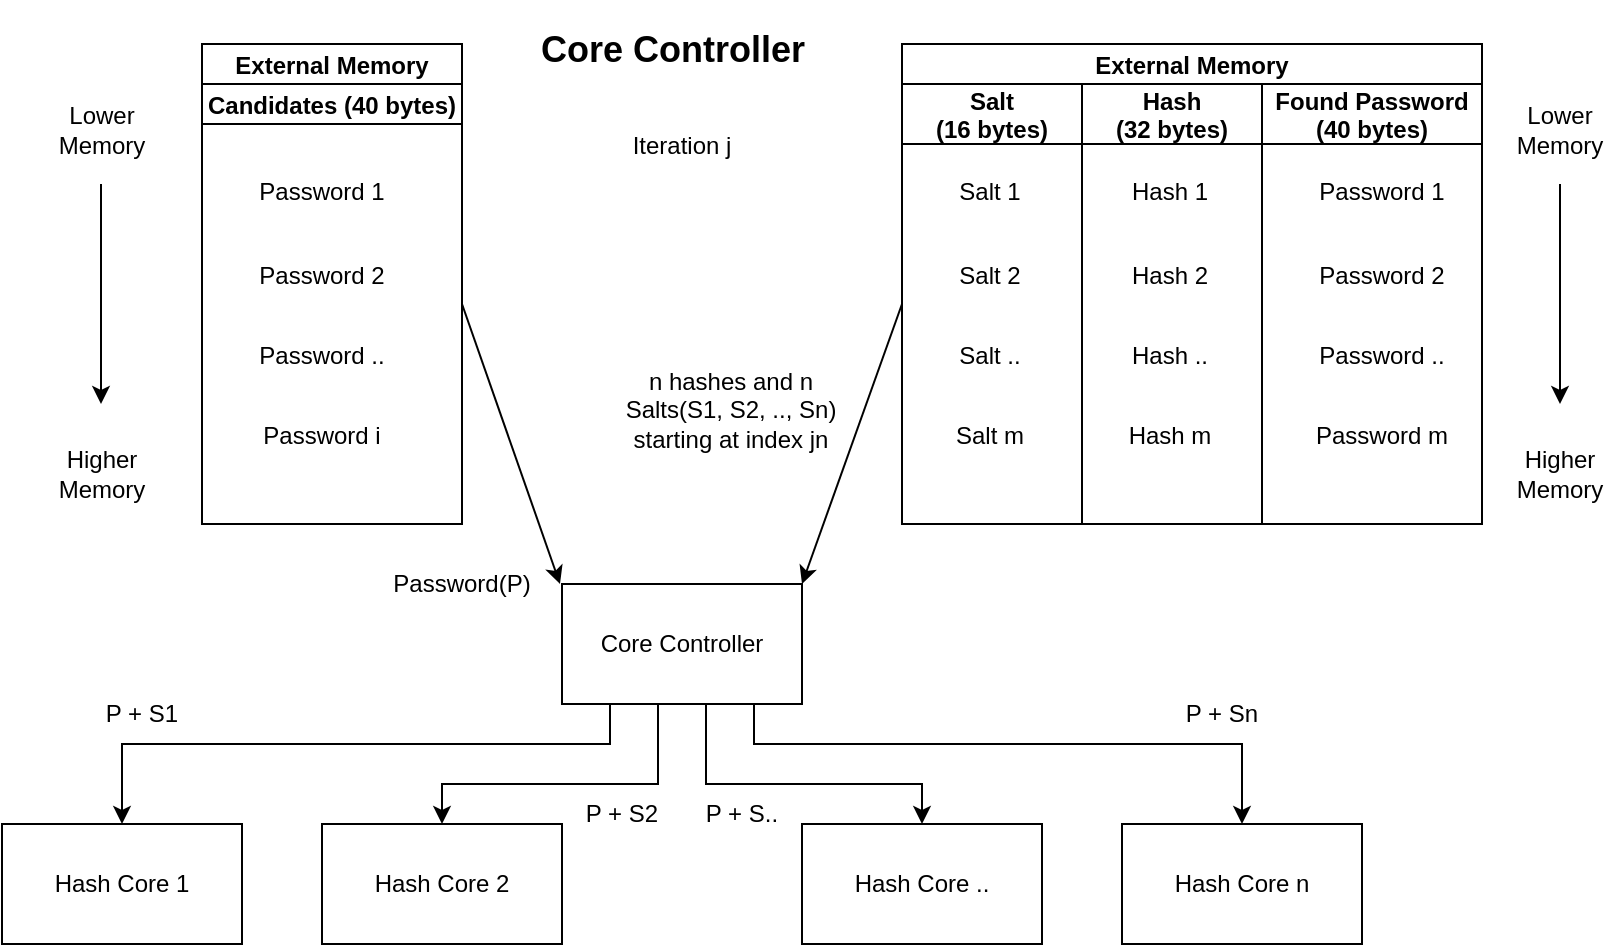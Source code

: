 <mxfile version="22.1.7" type="github">
  <diagram name="Page-1" id="oHbBpfMNV7-MWkwOHZMf">
    <mxGraphModel dx="1050" dy="654" grid="1" gridSize="10" guides="1" tooltips="1" connect="1" arrows="1" fold="1" page="1" pageScale="1" pageWidth="850" pageHeight="1100" math="0" shadow="0">
      <root>
        <mxCell id="0" />
        <mxCell id="1" parent="0" />
        <mxCell id="EGrysA47NTrs74HKjs9L-44" value="" style="edgeStyle=orthogonalEdgeStyle;rounded=0;orthogonalLoop=1;jettySize=auto;entryX=0.5;entryY=0;entryDx=0;entryDy=0;exitX=0.6;exitY=1;exitDx=0;exitDy=0;exitPerimeter=0;" parent="1" source="EGrysA47NTrs74HKjs9L-1" target="EGrysA47NTrs74HKjs9L-4" edge="1">
          <mxGeometry relative="1" as="geometry">
            <Array as="points">
              <mxPoint x="512" y="530" />
              <mxPoint x="620" y="530" />
            </Array>
            <mxPoint x="520" y="510" as="sourcePoint" />
          </mxGeometry>
        </mxCell>
        <mxCell id="EGrysA47NTrs74HKjs9L-45" value="" style="edgeStyle=orthogonalEdgeStyle;rounded=0;orthogonalLoop=1;jettySize=auto;entryX=0.5;entryY=0;entryDx=0;entryDy=0;exitX=0.2;exitY=1;exitDx=0;exitDy=0;exitPerimeter=0;" parent="1" source="EGrysA47NTrs74HKjs9L-1" target="EGrysA47NTrs74HKjs9L-2" edge="1">
          <mxGeometry relative="1" as="geometry">
            <mxPoint x="450" y="510" as="sourcePoint" />
            <mxPoint x="220" y="570" as="targetPoint" />
            <Array as="points">
              <mxPoint x="464" y="510" />
              <mxPoint x="220" y="510" />
            </Array>
          </mxGeometry>
        </mxCell>
        <mxCell id="EGrysA47NTrs74HKjs9L-46" value="" style="edgeStyle=orthogonalEdgeStyle;rounded=0;orthogonalLoop=1;jettySize=auto;entryX=0.5;entryY=0;entryDx=0;entryDy=0;exitX=0.8;exitY=1;exitDx=0;exitDy=0;exitPerimeter=0;" parent="1" source="EGrysA47NTrs74HKjs9L-1" target="EGrysA47NTrs74HKjs9L-5" edge="1">
          <mxGeometry relative="1" as="geometry">
            <Array as="points">
              <mxPoint x="536" y="510" />
              <mxPoint x="780" y="510" />
            </Array>
            <mxPoint x="550" y="510" as="sourcePoint" />
          </mxGeometry>
        </mxCell>
        <mxCell id="EGrysA47NTrs74HKjs9L-1" value="Core Controller" style="rounded=0;whiteSpace=wrap;points=[[0,0,0,0,0],[0,0.25,0,0,0],[0,0.5,0,0,0],[0,0.75,0,0,0],[0,1,0,0,0],[0.2,1,0,0,0],[0.25,0,0,0,0],[0.4,1,0,0,0],[0.5,0,0,0,0],[0.6,1,0,0,0],[0.75,0,0,0,0],[0.8,1,0,0,0],[1,0,0,0,0],[1,0.25,0,0,0],[1,0.5,0,0,0],[1,0.75,0,0,0],[1,1,0,0,0]];" parent="1" vertex="1">
          <mxGeometry x="440" y="430" width="120" height="60" as="geometry" />
        </mxCell>
        <mxCell id="EGrysA47NTrs74HKjs9L-2" value="Hash Core 1" style="rounded=0;whiteSpace=wrap;" parent="1" vertex="1">
          <mxGeometry x="160" y="550" width="120" height="60" as="geometry" />
        </mxCell>
        <mxCell id="EGrysA47NTrs74HKjs9L-3" value="Hash Core 2" style="rounded=0;whiteSpace=wrap;" parent="1" vertex="1">
          <mxGeometry x="320" y="550" width="120" height="60" as="geometry" />
        </mxCell>
        <mxCell id="EGrysA47NTrs74HKjs9L-4" value="Hash Core .." style="rounded=0;whiteSpace=wrap;" parent="1" vertex="1">
          <mxGeometry x="560" y="550" width="120" height="60" as="geometry" />
        </mxCell>
        <mxCell id="EGrysA47NTrs74HKjs9L-5" value="Hash Core n" style="rounded=0;whiteSpace=wrap;" parent="1" vertex="1">
          <mxGeometry x="720" y="550" width="120" height="60" as="geometry" />
        </mxCell>
        <mxCell id="EGrysA47NTrs74HKjs9L-10" value="" style="endArrow=classic;rounded=0;entryX=0.5;entryY=0;entryDx=0;entryDy=0;exitX=1;exitY=0.5;exitDx=0;exitDy=0;" parent="1" source="EGrysA47NTrs74HKjs9L-37" edge="1">
          <mxGeometry width="50" height="50" relative="1" as="geometry">
            <mxPoint x="439" y="360" as="sourcePoint" />
            <mxPoint x="439" y="430" as="targetPoint" />
            <Array as="points" />
          </mxGeometry>
        </mxCell>
        <mxCell id="EGrysA47NTrs74HKjs9L-11" value="Password(P)" style="text;strokeColor=none;fillColor=none;align=center;verticalAlign=middle;whiteSpace=wrap;rounded=0;" parent="1" vertex="1">
          <mxGeometry x="360" y="415" width="60" height="30" as="geometry" />
        </mxCell>
        <mxCell id="EGrysA47NTrs74HKjs9L-18" value="External Memory" style="swimlane;childLayout=stackLayout;resizeParent=1;resizeParentMax=0;startSize=20;" parent="1" vertex="1">
          <mxGeometry x="610" y="160" width="290" height="240" as="geometry">
            <mxRectangle x="60" y="20" width="70" height="30" as="alternateBounds" />
          </mxGeometry>
        </mxCell>
        <mxCell id="EGrysA47NTrs74HKjs9L-19" value="Salt&#xa;(16 bytes)" style="swimlane;startSize=30;" parent="EGrysA47NTrs74HKjs9L-18" vertex="1">
          <mxGeometry y="20" width="90" height="220" as="geometry" />
        </mxCell>
        <mxCell id="EGrysA47NTrs74HKjs9L-25" value="Salt 2" style="text;align=center;verticalAlign=middle;resizable=0;points=[];autosize=1;strokeColor=none;fillColor=none;" parent="EGrysA47NTrs74HKjs9L-19" vertex="1">
          <mxGeometry x="19" y="80" width="50" height="30" as="geometry" />
        </mxCell>
        <mxCell id="EGrysA47NTrs74HKjs9L-26" value="Salt .." style="text;align=center;verticalAlign=middle;resizable=0;points=[];autosize=1;strokeColor=none;fillColor=none;" parent="EGrysA47NTrs74HKjs9L-19" vertex="1">
          <mxGeometry x="19" y="120" width="50" height="30" as="geometry" />
        </mxCell>
        <mxCell id="EGrysA47NTrs74HKjs9L-27" value="Salt m" style="text;align=center;verticalAlign=middle;resizable=0;points=[];autosize=1;strokeColor=none;fillColor=none;" parent="EGrysA47NTrs74HKjs9L-19" vertex="1">
          <mxGeometry x="14" y="160" width="60" height="30" as="geometry" />
        </mxCell>
        <mxCell id="EGrysA47NTrs74HKjs9L-24" value="Salt 1" style="text;align=center;verticalAlign=middle;resizable=0;points=[];autosize=1;strokeColor=none;fillColor=none;" parent="EGrysA47NTrs74HKjs9L-19" vertex="1">
          <mxGeometry x="19" y="38" width="50" height="30" as="geometry" />
        </mxCell>
        <mxCell id="EGrysA47NTrs74HKjs9L-20" value="Hash&#xa;(32 bytes)" style="swimlane;startSize=30;" parent="EGrysA47NTrs74HKjs9L-18" vertex="1">
          <mxGeometry x="90" y="20" width="90" height="220" as="geometry" />
        </mxCell>
        <mxCell id="EGrysA47NTrs74HKjs9L-28" value="Hash 1" style="text;align=center;verticalAlign=middle;resizable=0;points=[];autosize=1;strokeColor=none;fillColor=none;" parent="EGrysA47NTrs74HKjs9L-20" vertex="1">
          <mxGeometry x="14" y="38" width="60" height="30" as="geometry" />
        </mxCell>
        <mxCell id="EGrysA47NTrs74HKjs9L-29" value="Hash 2" style="text;align=center;verticalAlign=middle;resizable=0;points=[];autosize=1;strokeColor=none;fillColor=none;" parent="EGrysA47NTrs74HKjs9L-20" vertex="1">
          <mxGeometry x="14" y="80" width="60" height="30" as="geometry" />
        </mxCell>
        <mxCell id="EGrysA47NTrs74HKjs9L-30" value="Hash .." style="text;align=center;verticalAlign=middle;resizable=0;points=[];autosize=1;strokeColor=none;fillColor=none;" parent="EGrysA47NTrs74HKjs9L-20" vertex="1">
          <mxGeometry x="14" y="120" width="60" height="30" as="geometry" />
        </mxCell>
        <mxCell id="EGrysA47NTrs74HKjs9L-31" value="Hash m" style="text;align=center;verticalAlign=middle;resizable=0;points=[];autosize=1;strokeColor=none;fillColor=none;" parent="EGrysA47NTrs74HKjs9L-20" vertex="1">
          <mxGeometry x="14" y="160" width="60" height="30" as="geometry" />
        </mxCell>
        <mxCell id="lWokgze52w8376lJkztv-2" value="Found Password&#xa;(40 bytes)" style="swimlane;startSize=30;" parent="EGrysA47NTrs74HKjs9L-18" vertex="1">
          <mxGeometry x="180" y="20" width="110" height="220" as="geometry" />
        </mxCell>
        <mxCell id="lWokgze52w8376lJkztv-3" value="Password 1" style="text;align=center;verticalAlign=middle;resizable=0;points=[];autosize=1;strokeColor=none;fillColor=none;" parent="lWokgze52w8376lJkztv-2" vertex="1">
          <mxGeometry x="15" y="38" width="90" height="30" as="geometry" />
        </mxCell>
        <mxCell id="lWokgze52w8376lJkztv-4" value="Password 2" style="text;align=center;verticalAlign=middle;resizable=0;points=[];autosize=1;strokeColor=none;fillColor=none;" parent="lWokgze52w8376lJkztv-2" vertex="1">
          <mxGeometry x="15" y="80" width="90" height="30" as="geometry" />
        </mxCell>
        <mxCell id="lWokgze52w8376lJkztv-5" value="Password .." style="text;align=center;verticalAlign=middle;resizable=0;points=[];autosize=1;strokeColor=none;fillColor=none;" parent="lWokgze52w8376lJkztv-2" vertex="1">
          <mxGeometry x="15" y="120" width="90" height="30" as="geometry" />
        </mxCell>
        <mxCell id="lWokgze52w8376lJkztv-6" value="Password m" style="text;align=center;verticalAlign=middle;resizable=0;points=[];autosize=1;strokeColor=none;fillColor=none;" parent="lWokgze52w8376lJkztv-2" vertex="1">
          <mxGeometry x="15" y="160" width="90" height="30" as="geometry" />
        </mxCell>
        <mxCell id="EGrysA47NTrs74HKjs9L-32" value="" style="endArrow=classic;rounded=0;exitX=0;exitY=0.5;exitDx=0;exitDy=0;entryX=1;entryY=0;entryDx=0;entryDy=0;" parent="1" source="EGrysA47NTrs74HKjs9L-19" target="EGrysA47NTrs74HKjs9L-1" edge="1">
          <mxGeometry width="50" height="50" relative="1" as="geometry">
            <mxPoint x="560" y="520" as="sourcePoint" />
            <mxPoint x="610" y="470" as="targetPoint" />
          </mxGeometry>
        </mxCell>
        <mxCell id="EGrysA47NTrs74HKjs9L-33" value="Lower Memory" style="text;strokeColor=none;fillColor=none;align=center;verticalAlign=middle;whiteSpace=wrap;rounded=0;" parent="1" vertex="1">
          <mxGeometry x="909" y="188" width="60" height="30" as="geometry" />
        </mxCell>
        <mxCell id="EGrysA47NTrs74HKjs9L-34" value="Higher Memory" style="text;strokeColor=none;fillColor=none;align=center;verticalAlign=middle;whiteSpace=wrap;rounded=0;" parent="1" vertex="1">
          <mxGeometry x="909" y="360" width="60" height="30" as="geometry" />
        </mxCell>
        <mxCell id="EGrysA47NTrs74HKjs9L-35" value="" style="endArrow=classic;rounded=0;" parent="1" edge="1">
          <mxGeometry width="50" height="50" relative="1" as="geometry">
            <mxPoint x="939" y="230" as="sourcePoint" />
            <mxPoint x="939" y="340" as="targetPoint" />
          </mxGeometry>
        </mxCell>
        <mxCell id="EGrysA47NTrs74HKjs9L-36" value="External Memory" style="swimlane;childLayout=stackLayout;resizeParent=1;resizeParentMax=0;startSize=20;" parent="1" vertex="1">
          <mxGeometry x="260" y="160" width="130" height="240" as="geometry" />
        </mxCell>
        <mxCell id="EGrysA47NTrs74HKjs9L-37" value="Candidates (40 bytes)" style="swimlane;startSize=20;" parent="EGrysA47NTrs74HKjs9L-36" vertex="1">
          <mxGeometry y="20" width="130" height="220" as="geometry" />
        </mxCell>
        <mxCell id="EGrysA47NTrs74HKjs9L-51" value="Password 1" style="text;align=center;verticalAlign=middle;resizable=0;points=[];autosize=1;strokeColor=none;fillColor=none;" parent="EGrysA47NTrs74HKjs9L-37" vertex="1">
          <mxGeometry x="15" y="38" width="90" height="30" as="geometry" />
        </mxCell>
        <mxCell id="EGrysA47NTrs74HKjs9L-52" value="Password 2" style="text;align=center;verticalAlign=middle;resizable=0;points=[];autosize=1;strokeColor=none;fillColor=none;" parent="EGrysA47NTrs74HKjs9L-37" vertex="1">
          <mxGeometry x="15" y="80" width="90" height="30" as="geometry" />
        </mxCell>
        <mxCell id="EGrysA47NTrs74HKjs9L-53" value="Password .." style="text;align=center;verticalAlign=middle;resizable=0;points=[];autosize=1;strokeColor=none;fillColor=none;" parent="EGrysA47NTrs74HKjs9L-37" vertex="1">
          <mxGeometry x="15" y="120" width="90" height="30" as="geometry" />
        </mxCell>
        <mxCell id="EGrysA47NTrs74HKjs9L-54" value="Password i" style="text;align=center;verticalAlign=middle;resizable=0;points=[];autosize=1;strokeColor=none;fillColor=none;" parent="EGrysA47NTrs74HKjs9L-37" vertex="1">
          <mxGeometry x="20" y="160" width="80" height="30" as="geometry" />
        </mxCell>
        <mxCell id="EGrysA47NTrs74HKjs9L-40" value="n hashes and n Salts(S1, S2, .., Sn) starting at index jn&#xa;" style="text;strokeColor=none;fillColor=none;align=center;verticalAlign=middle;whiteSpace=wrap;rounded=0;" parent="1" vertex="1">
          <mxGeometry x="469" y="310" width="111" height="80" as="geometry" />
        </mxCell>
        <mxCell id="EGrysA47NTrs74HKjs9L-47" value="Lower Memory" style="text;strokeColor=none;fillColor=none;align=center;verticalAlign=middle;whiteSpace=wrap;rounded=0;" parent="1" vertex="1">
          <mxGeometry x="180" y="188" width="60" height="30" as="geometry" />
        </mxCell>
        <mxCell id="EGrysA47NTrs74HKjs9L-49" value="Higher Memory" style="text;strokeColor=none;fillColor=none;align=center;verticalAlign=middle;whiteSpace=wrap;rounded=0;" parent="1" vertex="1">
          <mxGeometry x="180" y="360" width="60" height="30" as="geometry" />
        </mxCell>
        <mxCell id="EGrysA47NTrs74HKjs9L-50" value="" style="endArrow=classic;rounded=0;" parent="1" edge="1">
          <mxGeometry width="50" height="50" relative="1" as="geometry">
            <mxPoint x="209.5" y="230" as="sourcePoint" />
            <mxPoint x="209.5" y="340" as="targetPoint" />
          </mxGeometry>
        </mxCell>
        <mxCell id="EGrysA47NTrs74HKjs9L-55" value="P + S1" style="text;strokeColor=none;fillColor=none;align=center;verticalAlign=middle;whiteSpace=wrap;rounded=0;" parent="1" vertex="1">
          <mxGeometry x="200" y="480" width="60" height="30" as="geometry" />
        </mxCell>
        <mxCell id="EGrysA47NTrs74HKjs9L-56" value="P + S2" style="text;strokeColor=none;fillColor=none;align=center;verticalAlign=middle;whiteSpace=wrap;rounded=0;" parent="1" vertex="1">
          <mxGeometry x="440" y="530" width="60" height="30" as="geometry" />
        </mxCell>
        <mxCell id="EGrysA47NTrs74HKjs9L-57" value="P + S.." style="text;strokeColor=none;fillColor=none;align=center;verticalAlign=middle;whiteSpace=wrap;rounded=0;" parent="1" vertex="1">
          <mxGeometry x="500" y="530" width="60" height="30" as="geometry" />
        </mxCell>
        <mxCell id="EGrysA47NTrs74HKjs9L-58" value="P + Sn" style="text;strokeColor=none;fillColor=none;align=center;verticalAlign=middle;whiteSpace=wrap;rounded=0;" parent="1" vertex="1">
          <mxGeometry x="740" y="480" width="60" height="30" as="geometry" />
        </mxCell>
        <mxCell id="EGrysA47NTrs74HKjs9L-59" value="Iteration j" style="text;strokeColor=none;fillColor=none;align=center;verticalAlign=middle;whiteSpace=wrap;rounded=0;" parent="1" vertex="1">
          <mxGeometry x="450" y="180" width="100" height="62" as="geometry" />
        </mxCell>
        <mxCell id="tJDNGmxckIwDE3GRA1m3-1" value="" style="endArrow=classic;rounded=0;exitX=0.4;exitY=1;exitDx=0;exitDy=0;exitPerimeter=0;entryX=0.5;entryY=0;entryDx=0;entryDy=0;" parent="1" source="EGrysA47NTrs74HKjs9L-1" target="EGrysA47NTrs74HKjs9L-3" edge="1">
          <mxGeometry width="50" height="50" relative="1" as="geometry">
            <mxPoint x="445" y="550" as="sourcePoint" />
            <mxPoint x="495" y="500" as="targetPoint" />
            <Array as="points">
              <mxPoint x="488" y="530" />
              <mxPoint x="430" y="530" />
              <mxPoint x="380" y="530" />
            </Array>
          </mxGeometry>
        </mxCell>
        <mxCell id="pZKREUOt-818DEwDkZYy-1" value="&lt;font style=&quot;font-size: 18px;&quot;&gt;&lt;b&gt;Core Controller&lt;/b&gt;&lt;/font&gt;" style="text;html=1;strokeColor=none;fillColor=none;align=center;verticalAlign=middle;whiteSpace=wrap;rounded=0;" parent="1" vertex="1">
          <mxGeometry x="425" y="138" width="140.5" height="50" as="geometry" />
        </mxCell>
      </root>
    </mxGraphModel>
  </diagram>
</mxfile>
